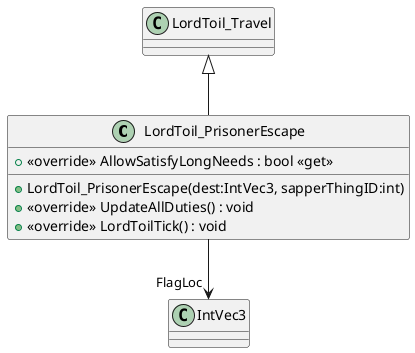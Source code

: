 @startuml
class LordToil_PrisonerEscape {
    + <<override>> AllowSatisfyLongNeeds : bool <<get>>
    + LordToil_PrisonerEscape(dest:IntVec3, sapperThingID:int)
    + <<override>> UpdateAllDuties() : void
    + <<override>> LordToilTick() : void
}
LordToil_Travel <|-- LordToil_PrisonerEscape
LordToil_PrisonerEscape --> "FlagLoc" IntVec3
@enduml
